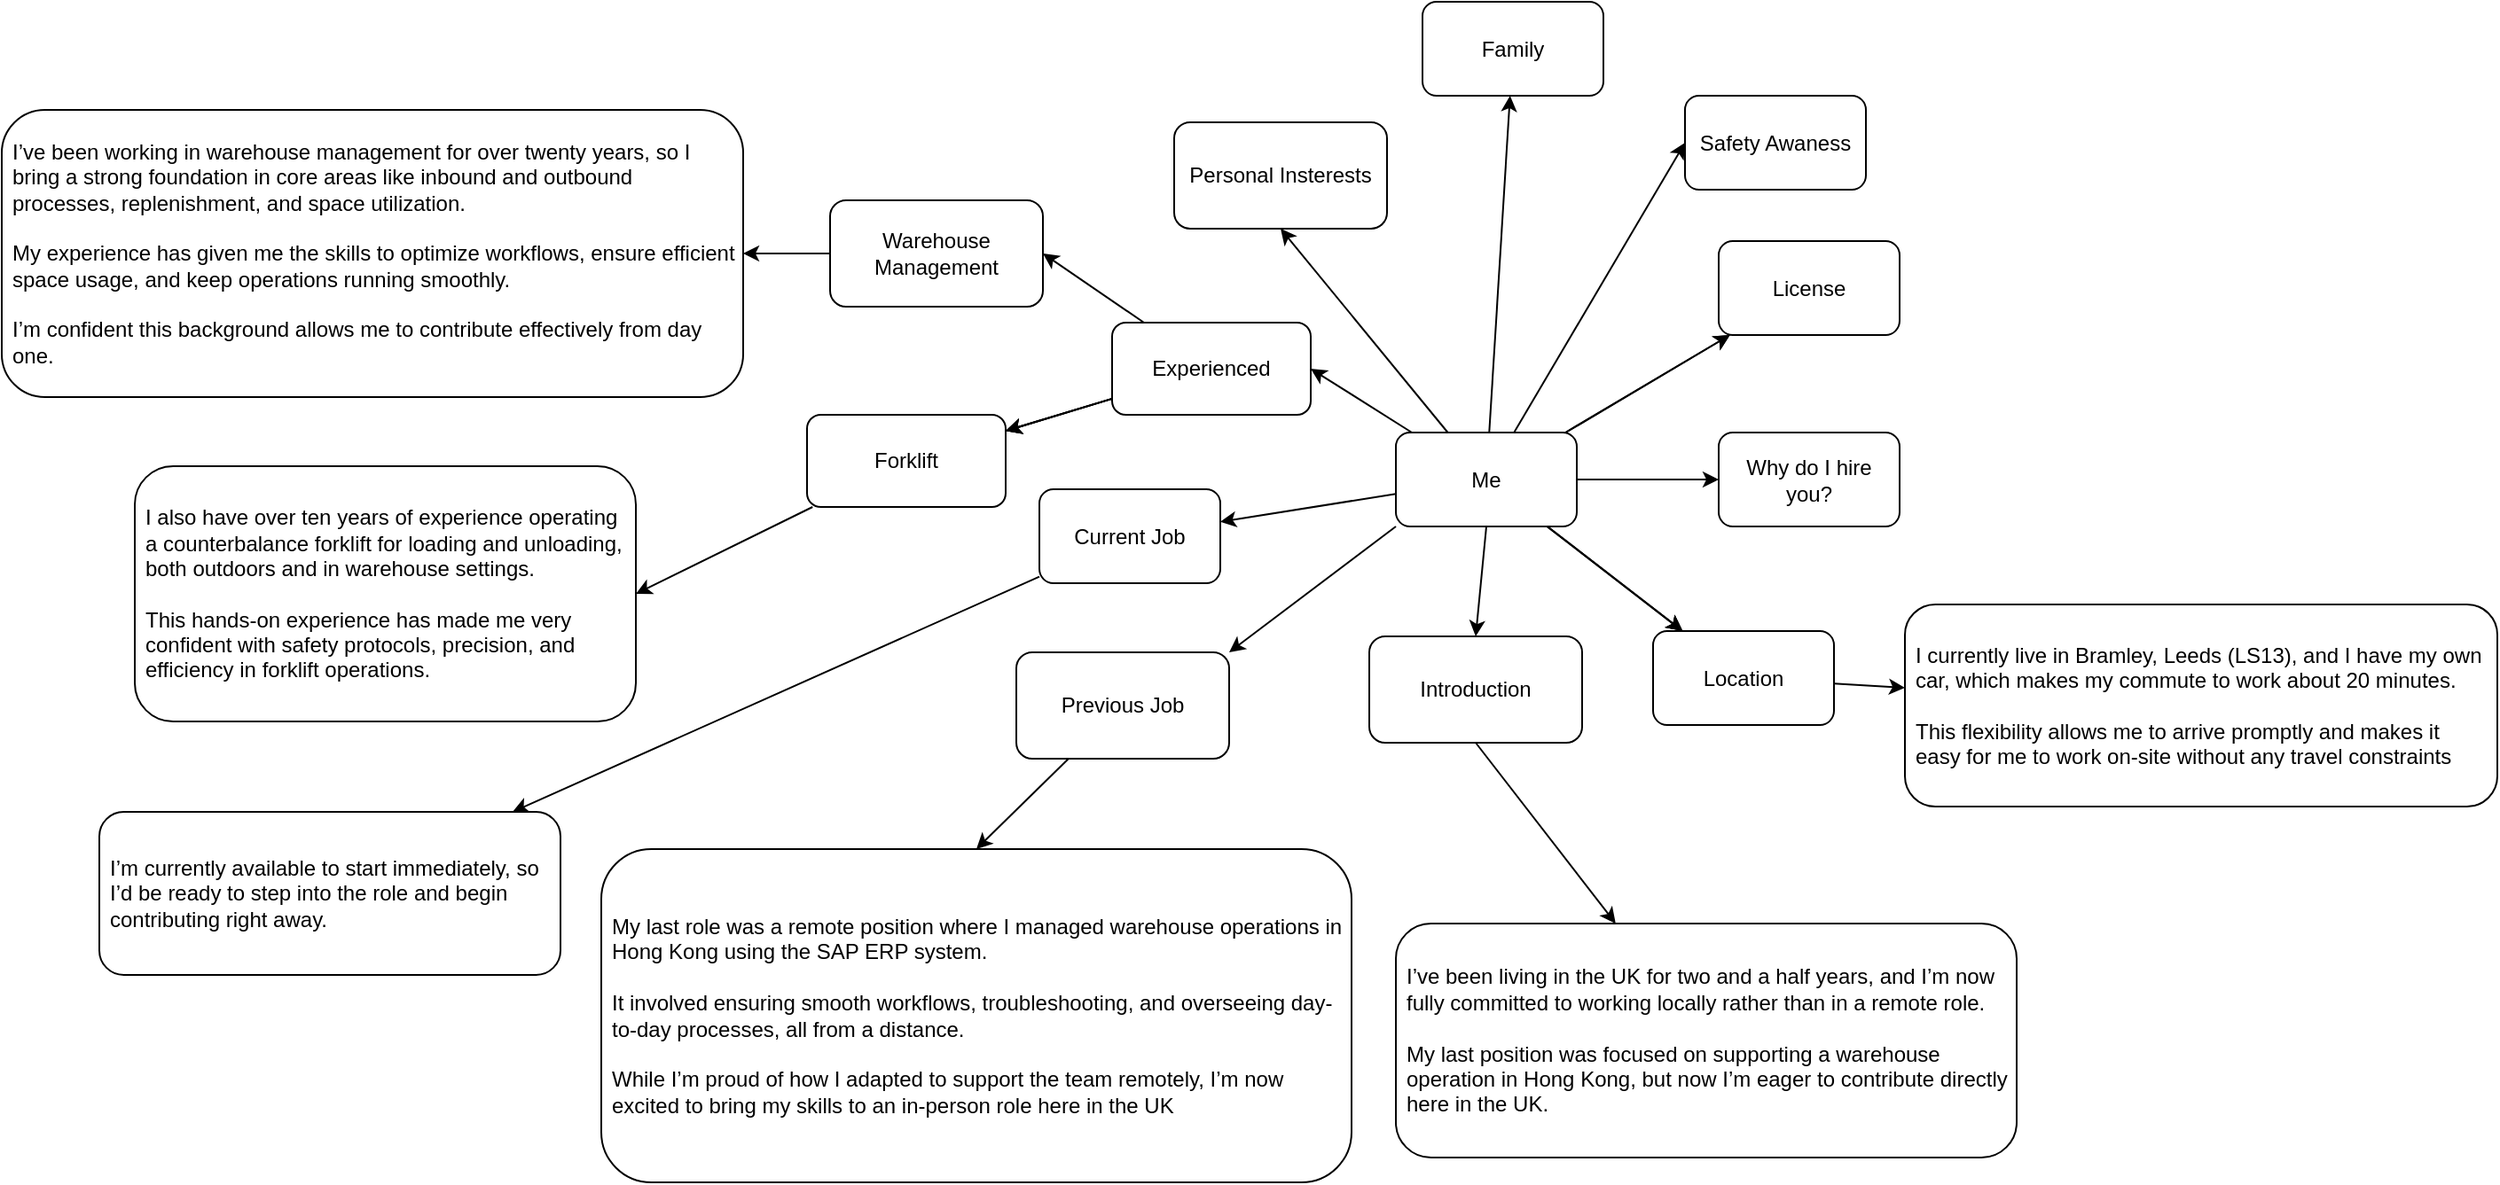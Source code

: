 <mxfile border="50" scale="3" compressed="false" locked="false" version="24.8.3">
  <diagram name="Blank" id="YmL12bMKpDGza6XwsDPr">
    <mxGraphModel dx="2994" dy="1383" grid="0" gridSize="10" guides="1" tooltips="1" connect="1" arrows="1" fold="1" page="0" pageScale="1" pageWidth="1169" pageHeight="827" background="none" math="1" shadow="0">
      <root>
        <mxCell id="X5NqExCQtvZxIxQ7pmgY-0" />
        <mxCell id="1" parent="X5NqExCQtvZxIxQ7pmgY-0" />
        <mxCell id="CrhUcrs_FSrIWFr5ItiK-42" value="" style="rounded=0;orthogonalLoop=1;jettySize=auto;html=1;entryX=1;entryY=0.5;entryDx=0;entryDy=0;" edge="1" parent="1" source="CrhUcrs_FSrIWFr5ItiK-27" target="CrhUcrs_FSrIWFr5ItiK-41">
          <mxGeometry relative="1" as="geometry" />
        </mxCell>
        <mxCell id="CrhUcrs_FSrIWFr5ItiK-46" value="" style="edgeStyle=none;rounded=0;orthogonalLoop=1;jettySize=auto;html=1;" edge="1" parent="1" source="CrhUcrs_FSrIWFr5ItiK-27" target="CrhUcrs_FSrIWFr5ItiK-45">
          <mxGeometry relative="1" as="geometry" />
        </mxCell>
        <mxCell id="CrhUcrs_FSrIWFr5ItiK-50" value="" style="edgeStyle=none;rounded=0;orthogonalLoop=1;jettySize=auto;html=1;fontFamily=Helvetica;fontSize=12;fontColor=default;" edge="1" parent="1" source="CrhUcrs_FSrIWFr5ItiK-27" target="CrhUcrs_FSrIWFr5ItiK-49">
          <mxGeometry relative="1" as="geometry" />
        </mxCell>
        <mxCell id="CrhUcrs_FSrIWFr5ItiK-71" value="" style="edgeStyle=none;rounded=0;orthogonalLoop=1;jettySize=auto;html=1;fontFamily=Helvetica;fontSize=12;fontColor=default;entryX=0;entryY=0.5;entryDx=0;entryDy=0;" edge="1" parent="1" source="CrhUcrs_FSrIWFr5ItiK-27" target="CrhUcrs_FSrIWFr5ItiK-70">
          <mxGeometry relative="1" as="geometry" />
        </mxCell>
        <mxCell id="CrhUcrs_FSrIWFr5ItiK-72" value="" style="edgeStyle=none;rounded=0;orthogonalLoop=1;jettySize=auto;html=1;fontFamily=Helvetica;fontSize=12;fontColor=default;" edge="1" parent="1" source="CrhUcrs_FSrIWFr5ItiK-27" target="CrhUcrs_FSrIWFr5ItiK-45">
          <mxGeometry relative="1" as="geometry" />
        </mxCell>
        <mxCell id="CrhUcrs_FSrIWFr5ItiK-74" value="" style="edgeStyle=none;rounded=0;orthogonalLoop=1;jettySize=auto;html=1;fontFamily=Helvetica;fontSize=12;fontColor=default;" edge="1" parent="1" source="CrhUcrs_FSrIWFr5ItiK-27" target="CrhUcrs_FSrIWFr5ItiK-45">
          <mxGeometry relative="1" as="geometry" />
        </mxCell>
        <mxCell id="CrhUcrs_FSrIWFr5ItiK-76" value="" style="edgeStyle=none;rounded=0;orthogonalLoop=1;jettySize=auto;html=1;fontFamily=Helvetica;fontSize=12;fontColor=default;" edge="1" parent="1" source="CrhUcrs_FSrIWFr5ItiK-27" target="CrhUcrs_FSrIWFr5ItiK-75">
          <mxGeometry relative="1" as="geometry" />
        </mxCell>
        <mxCell id="CrhUcrs_FSrIWFr5ItiK-79" value="" style="edgeStyle=none;rounded=0;orthogonalLoop=1;jettySize=auto;html=1;fontFamily=Helvetica;fontSize=12;fontColor=default;" edge="1" parent="1" source="CrhUcrs_FSrIWFr5ItiK-27" target="CrhUcrs_FSrIWFr5ItiK-78">
          <mxGeometry relative="1" as="geometry" />
        </mxCell>
        <mxCell id="CrhUcrs_FSrIWFr5ItiK-80" value="" style="edgeStyle=none;rounded=0;orthogonalLoop=1;jettySize=auto;html=1;fontFamily=Helvetica;fontSize=12;fontColor=default;" edge="1" parent="1" source="CrhUcrs_FSrIWFr5ItiK-27" target="CrhUcrs_FSrIWFr5ItiK-75">
          <mxGeometry relative="1" as="geometry" />
        </mxCell>
        <mxCell id="CrhUcrs_FSrIWFr5ItiK-82" value="" style="edgeStyle=none;rounded=0;orthogonalLoop=1;jettySize=auto;html=1;fontFamily=Helvetica;fontSize=12;fontColor=default;" edge="1" parent="1" source="CrhUcrs_FSrIWFr5ItiK-27" target="CrhUcrs_FSrIWFr5ItiK-81">
          <mxGeometry relative="1" as="geometry" />
        </mxCell>
        <mxCell id="CrhUcrs_FSrIWFr5ItiK-27" value="Me" style="rounded=1;whiteSpace=wrap;html=1;" vertex="1" parent="1">
          <mxGeometry x="-360" y="58" width="102" height="53" as="geometry" />
        </mxCell>
        <mxCell id="CrhUcrs_FSrIWFr5ItiK-28" value="" style="rounded=0;orthogonalLoop=1;jettySize=auto;html=1;swimlaneLine=1;exitX=0.5;exitY=1;exitDx=0;exitDy=0;entryX=0.5;entryY=0;entryDx=0;entryDy=0;" edge="1" parent="1" source="CrhUcrs_FSrIWFr5ItiK-27" target="CrhUcrs_FSrIWFr5ItiK-29">
          <mxGeometry relative="1" as="geometry" />
        </mxCell>
        <mxCell id="CrhUcrs_FSrIWFr5ItiK-29" value="Introduction" style="rounded=1;whiteSpace=wrap;html=1;" vertex="1" parent="1">
          <mxGeometry x="-375" y="173" width="120" height="60" as="geometry" />
        </mxCell>
        <mxCell id="CrhUcrs_FSrIWFr5ItiK-33" value="Personal Insterests" style="rounded=1;whiteSpace=wrap;html=1;" vertex="1" parent="1">
          <mxGeometry x="-485" y="-117" width="120" height="60" as="geometry" />
        </mxCell>
        <mxCell id="CrhUcrs_FSrIWFr5ItiK-34" value="" style="rounded=0;orthogonalLoop=1;jettySize=auto;html=1;swimlaneLine=1;exitX=0.5;exitY=1;exitDx=0;exitDy=0;" edge="1" parent="1" source="CrhUcrs_FSrIWFr5ItiK-29" target="CrhUcrs_FSrIWFr5ItiK-35">
          <mxGeometry relative="1" as="geometry">
            <mxPoint x="-949" y="-4" as="sourcePoint" />
          </mxGeometry>
        </mxCell>
        <mxCell id="CrhUcrs_FSrIWFr5ItiK-35" value="I’ve been living in the UK for two and a half years, and I’m now fully committed to working locally rather than in a remote role. &#xa;&#xa;My last position was focused on supporting a warehouse operation in Hong Kong, but now I’m eager to contribute directly here in the UK." style="rounded=1;whiteSpace=wrap;perimeterSpacing=0;align=left;textDirection=ltr;spacingLeft=4;spacingRight=3;" vertex="1" parent="1">
          <mxGeometry x="-360" y="335" width="350" height="132" as="geometry" />
        </mxCell>
        <mxCell id="CrhUcrs_FSrIWFr5ItiK-36" value="" style="rounded=0;orthogonalLoop=1;jettySize=auto;html=1;swimlaneLine=1;entryX=1;entryY=0;entryDx=0;entryDy=0;exitX=0;exitY=1;exitDx=0;exitDy=0;" edge="1" parent="1" target="CrhUcrs_FSrIWFr5ItiK-37" source="CrhUcrs_FSrIWFr5ItiK-27">
          <mxGeometry relative="1" as="geometry">
            <mxPoint x="-345" y="111" as="sourcePoint" />
            <mxPoint x="-442" y="181" as="targetPoint" />
          </mxGeometry>
        </mxCell>
        <mxCell id="CrhUcrs_FSrIWFr5ItiK-64" value="" style="edgeStyle=none;rounded=0;orthogonalLoop=1;jettySize=auto;html=1;fontFamily=Helvetica;fontSize=12;fontColor=default;entryX=0.5;entryY=0;entryDx=0;entryDy=0;" edge="1" parent="1" source="CrhUcrs_FSrIWFr5ItiK-37" target="CrhUcrs_FSrIWFr5ItiK-38">
          <mxGeometry relative="1" as="geometry">
            <mxPoint x="-561.419" y="275" as="targetPoint" />
          </mxGeometry>
        </mxCell>
        <mxCell id="CrhUcrs_FSrIWFr5ItiK-37" value="Previous&lt;span style=&quot;background-color: initial;&quot;&gt;&amp;nbsp;Job&lt;/span&gt;" style="rounded=1;whiteSpace=wrap;html=1;" vertex="1" parent="1">
          <mxGeometry x="-574" y="182" width="120" height="60" as="geometry" />
        </mxCell>
        <mxCell id="CrhUcrs_FSrIWFr5ItiK-38" value="My last role was a remote position where I managed warehouse operations in Hong Kong using the SAP ERP system. &#xa;&#xa;It involved ensuring smooth workflows, troubleshooting, and overseeing day-to-day processes, all from a distance. &#xa;&#xa;While I’m proud of how I adapted to support the team remotely, I’m now excited to bring my skills to an in-person role here in the UK" style="rounded=1;whiteSpace=wrap;spacingLeft=4;align=left;spacingRight=4;fontFamily=Helvetica;" vertex="1" parent="1">
          <mxGeometry x="-808" y="293" width="423" height="188" as="geometry" />
        </mxCell>
        <mxCell id="CrhUcrs_FSrIWFr5ItiK-56" value="" style="edgeStyle=none;rounded=0;orthogonalLoop=1;jettySize=auto;html=1;fontFamily=Helvetica;fontSize=12;fontColor=default;" edge="1" parent="1" source="CrhUcrs_FSrIWFr5ItiK-41" target="CrhUcrs_FSrIWFr5ItiK-55">
          <mxGeometry relative="1" as="geometry" />
        </mxCell>
        <mxCell id="CrhUcrs_FSrIWFr5ItiK-58" value="" style="edgeStyle=none;rounded=0;orthogonalLoop=1;jettySize=auto;html=1;fontFamily=Helvetica;fontSize=12;fontColor=default;" edge="1" parent="1" source="CrhUcrs_FSrIWFr5ItiK-41" target="CrhUcrs_FSrIWFr5ItiK-55">
          <mxGeometry relative="1" as="geometry" />
        </mxCell>
        <mxCell id="CrhUcrs_FSrIWFr5ItiK-59" value="" style="edgeStyle=none;rounded=0;orthogonalLoop=1;jettySize=auto;html=1;fontFamily=Helvetica;fontSize=12;fontColor=default;" edge="1" parent="1" source="CrhUcrs_FSrIWFr5ItiK-41" target="CrhUcrs_FSrIWFr5ItiK-55">
          <mxGeometry relative="1" as="geometry" />
        </mxCell>
        <mxCell id="CrhUcrs_FSrIWFr5ItiK-61" value="" style="edgeStyle=none;rounded=0;orthogonalLoop=1;jettySize=auto;html=1;fontFamily=Helvetica;fontSize=12;fontColor=default;entryX=1;entryY=0.5;entryDx=0;entryDy=0;" edge="1" parent="1" source="CrhUcrs_FSrIWFr5ItiK-41" target="CrhUcrs_FSrIWFr5ItiK-66">
          <mxGeometry relative="1" as="geometry">
            <mxPoint x="-588.394" y="-126" as="targetPoint" />
          </mxGeometry>
        </mxCell>
        <mxCell id="CrhUcrs_FSrIWFr5ItiK-41" value="Experienced" style="rounded=1;whiteSpace=wrap;html=1;" vertex="1" parent="1">
          <mxGeometry x="-520" y="-4" width="112" height="52" as="geometry" />
        </mxCell>
        <mxCell id="CrhUcrs_FSrIWFr5ItiK-48" value="" style="edgeStyle=none;rounded=0;orthogonalLoop=1;jettySize=auto;html=1;" edge="1" parent="1" source="CrhUcrs_FSrIWFr5ItiK-45" target="CrhUcrs_FSrIWFr5ItiK-47">
          <mxGeometry relative="1" as="geometry" />
        </mxCell>
        <mxCell id="CrhUcrs_FSrIWFr5ItiK-45" value="Location" style="rounded=1;whiteSpace=wrap;html=1;" vertex="1" parent="1">
          <mxGeometry x="-215" y="170" width="102" height="53" as="geometry" />
        </mxCell>
        <mxCell id="CrhUcrs_FSrIWFr5ItiK-47" value="I currently live in Bramley, Leeds (LS13), and I have my own car, which makes my commute to work about 20 minutes. &#xa;&#xa;This flexibility allows me to arrive promptly and makes it easy for me to work on-site without any travel constraints" style="rounded=1;whiteSpace=wrap;align=left;fontFamily=Helvetica;spacingLeft=4;spacingRight=4;" vertex="1" parent="1">
          <mxGeometry x="-73" y="155" width="334" height="114" as="geometry" />
        </mxCell>
        <mxCell id="CrhUcrs_FSrIWFr5ItiK-52" value="" style="edgeStyle=none;rounded=0;orthogonalLoop=1;jettySize=auto;html=1;fontFamily=Helvetica;fontSize=12;fontColor=default;" edge="1" parent="1" source="CrhUcrs_FSrIWFr5ItiK-49" target="CrhUcrs_FSrIWFr5ItiK-51">
          <mxGeometry relative="1" as="geometry" />
        </mxCell>
        <mxCell id="CrhUcrs_FSrIWFr5ItiK-49" value="Current Job" style="rounded=1;whiteSpace=wrap;html=1;" vertex="1" parent="1">
          <mxGeometry x="-561" y="90" width="102" height="53" as="geometry" />
        </mxCell>
        <mxCell id="CrhUcrs_FSrIWFr5ItiK-51" value="I’m currently available to start immediately, so I’d be ready to step into the role and begin contributing right away." style="rounded=1;whiteSpace=wrap;align=left;spacingLeft=4;spacingRight=4;" vertex="1" parent="1">
          <mxGeometry x="-1091" y="272" width="260" height="92" as="geometry" />
        </mxCell>
        <mxCell id="CrhUcrs_FSrIWFr5ItiK-53" value="I also have over ten years of experience operating a counterbalance forklift for loading and unloading, both outdoors and in warehouse settings. &#xa;&#xa;This hands-on experience has made me very confident with safety protocols, precision, and efficiency in forklift operations." style="rounded=1;whiteSpace=wrap;spacingLeft=4;spacingRight=4;align=left;" vertex="1" parent="1">
          <mxGeometry x="-1071" y="77" width="282.5" height="144" as="geometry" />
        </mxCell>
        <mxCell id="CrhUcrs_FSrIWFr5ItiK-55" value="Forklift" style="rounded=1;whiteSpace=wrap;html=1;" vertex="1" parent="1">
          <mxGeometry x="-692" y="48" width="112" height="52" as="geometry" />
        </mxCell>
        <mxCell id="CrhUcrs_FSrIWFr5ItiK-57" style="edgeStyle=none;rounded=0;orthogonalLoop=1;jettySize=auto;html=1;fontFamily=Helvetica;fontSize=12;fontColor=default;entryX=1;entryY=0.5;entryDx=0;entryDy=0;" edge="1" parent="1" source="CrhUcrs_FSrIWFr5ItiK-55" target="CrhUcrs_FSrIWFr5ItiK-53">
          <mxGeometry relative="1" as="geometry">
            <mxPoint x="-632" y="-83" as="targetPoint" />
          </mxGeometry>
        </mxCell>
        <mxCell id="CrhUcrs_FSrIWFr5ItiK-69" value="" style="edgeStyle=none;rounded=0;orthogonalLoop=1;jettySize=auto;html=1;fontFamily=Helvetica;fontSize=12;fontColor=default;" edge="1" parent="1" source="CrhUcrs_FSrIWFr5ItiK-66" target="CrhUcrs_FSrIWFr5ItiK-68">
          <mxGeometry relative="1" as="geometry" />
        </mxCell>
        <mxCell id="CrhUcrs_FSrIWFr5ItiK-66" value="Warehouse Management" style="rounded=1;whiteSpace=wrap;html=1;spacingLeft=4;spacingRight=4;" vertex="1" parent="1">
          <mxGeometry x="-679" y="-73" width="120" height="60" as="geometry" />
        </mxCell>
        <mxCell id="CrhUcrs_FSrIWFr5ItiK-68" value="I’ve been working in warehouse management for over twenty years, so I bring a strong foundation in core areas like inbound and outbound processes, replenishment, and space utilization. &#xa;&#xa;My experience has given me the skills to optimize workflows, ensure efficient space usage, and keep operations running smoothly. &#xa;&#xa;I’m confident this background allows me to contribute effectively from day one." style="rounded=1;whiteSpace=wrap;spacingLeft=4;spacingRight=4;align=left;" vertex="1" parent="1">
          <mxGeometry x="-1146" y="-124" width="418" height="162" as="geometry" />
        </mxCell>
        <mxCell id="CrhUcrs_FSrIWFr5ItiK-70" value="Safety Awaness" style="rounded=1;whiteSpace=wrap;html=1;" vertex="1" parent="1">
          <mxGeometry x="-197" y="-132" width="102" height="53" as="geometry" />
        </mxCell>
        <mxCell id="CrhUcrs_FSrIWFr5ItiK-75" value="License" style="rounded=1;whiteSpace=wrap;html=1;" vertex="1" parent="1">
          <mxGeometry x="-178" y="-50" width="102" height="53" as="geometry" />
        </mxCell>
        <mxCell id="CrhUcrs_FSrIWFr5ItiK-77" style="edgeStyle=none;rounded=0;orthogonalLoop=1;jettySize=auto;html=1;entryX=0.5;entryY=1;entryDx=0;entryDy=0;fontFamily=Helvetica;fontSize=12;fontColor=default;" edge="1" parent="1" source="CrhUcrs_FSrIWFr5ItiK-27" target="CrhUcrs_FSrIWFr5ItiK-33">
          <mxGeometry relative="1" as="geometry" />
        </mxCell>
        <mxCell id="CrhUcrs_FSrIWFr5ItiK-78" value="Family" style="rounded=1;whiteSpace=wrap;html=1;" vertex="1" parent="1">
          <mxGeometry x="-345" y="-185" width="102" height="53" as="geometry" />
        </mxCell>
        <mxCell id="CrhUcrs_FSrIWFr5ItiK-81" value="Why do I hire you?" style="rounded=1;whiteSpace=wrap;html=1;" vertex="1" parent="1">
          <mxGeometry x="-178" y="58" width="102" height="53" as="geometry" />
        </mxCell>
      </root>
    </mxGraphModel>
  </diagram>
</mxfile>
